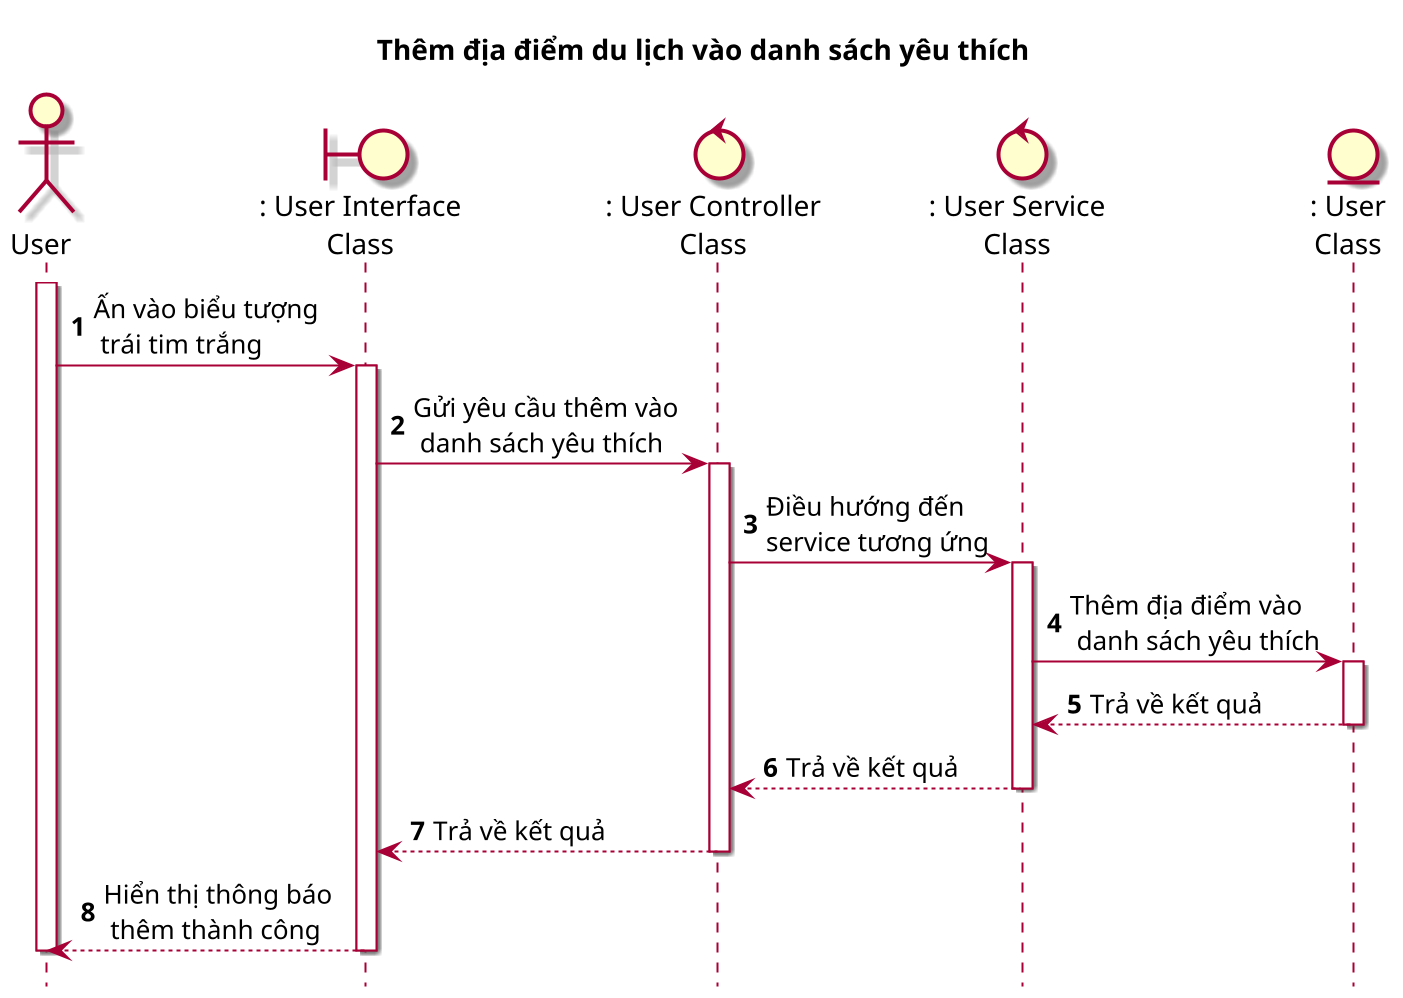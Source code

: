 @startuml AddFavoritePlace

    title Thêm địa điểm du lịch vào danh sách yêu thích

    skin rose
    scale 2
    hide footbox

    actor User as user
    boundary ": User Interface\nClass" as ui
    control ": User Controller\nClass" as uc
    control ": User Service\nClass" as us
    entity ": User\nClass" as u

    autonumber
    user++
    user -> ui++ : Ấn vào biểu tượng\n trái tim trắng
    ui -> uc++ : Gửi yêu cầu thêm vào \n danh sách yêu thích
    uc -> us++ : Điều hướng đến\nservice tương ứng
    us -> u++ : Thêm địa điểm vào\n danh sách yêu thích
    u --> us : Trả về kết quả
    u --
    us --> uc : Trả về kết quả
    us --
    uc --> ui : Trả về kết quả
    uc --
    ui --> user : Hiển thị thông báo\n thêm thành công
    ui --
    user--

@enduml